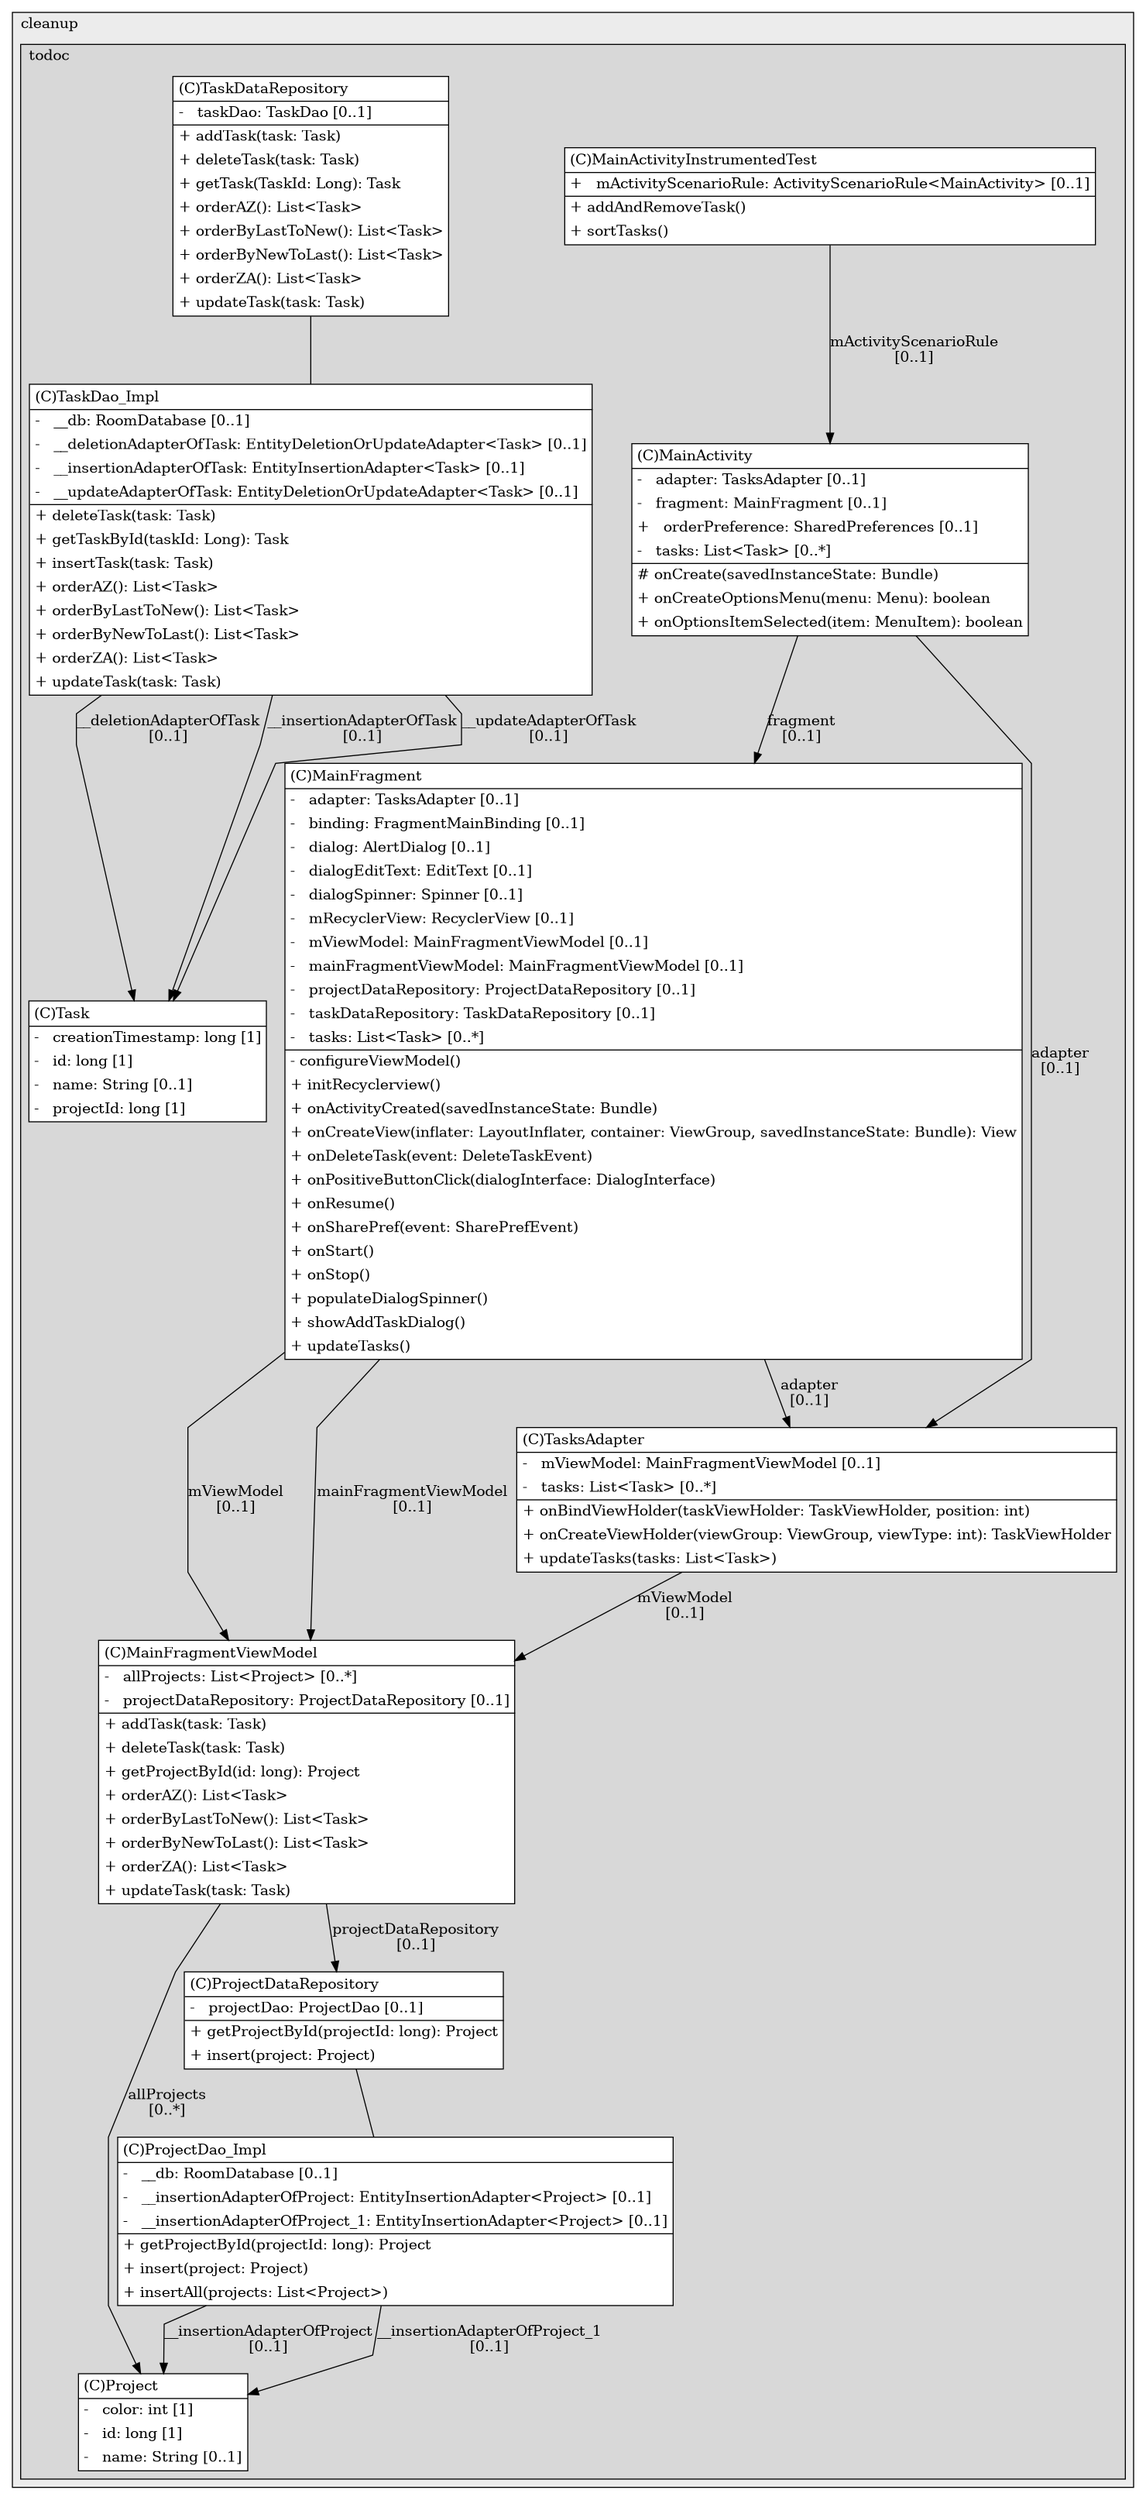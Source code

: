 @startuml

/' diagram meta data start
config=StructureConfiguration;
{
  "projectClassification": {
    "searchMode": "OpenProject", // OpenProject, AllProjects
    "includedProjects": "",
    "pathEndKeywords": "*.impl",
    "isClientPath": "",
    "isClientName": "",
    "isTestPath": "",
    "isTestName": "",
    "isMappingPath": "",
    "isMappingName": "",
    "isDataAccessPath": "",
    "isDataAccessName": "",
    "isDataStructurePath": "",
    "isDataStructureName": "",
    "isInterfaceStructuresPath": "",
    "isInterfaceStructuresName": "",
    "isEntryPointPath": "",
    "isEntryPointName": "",
    "treatFinalFieldsAsMandatory": false
  },
  "graphRestriction": {
    "classPackageExcludeFilter": "",
    "classPackageIncludeFilter": "",
    "classNameExcludeFilter": "",
    "classNameIncludeFilter": "",
    "methodNameExcludeFilter": "",
    "methodNameIncludeFilter": "",
    "removeByInheritance": "", // inheritance/annotation based filtering is done in a second step
    "removeByAnnotation": "",
    "removeByClassPackage": "", // cleanup the graph after inheritance/annotation based filtering is done
    "removeByClassName": "",
    "cutMappings": false,
    "cutEnum": true,
    "cutTests": true,
    "cutClient": true,
    "cutDataAccess": false,
    "cutInterfaceStructures": false,
    "cutDataStructures": false,
    "cutGetterAndSetter": true,
    "cutConstructors": true
  },
  "graphTraversal": {
    "forwardDepth": 6,
    "backwardDepth": 6,
    "classPackageExcludeFilter": "",
    "classPackageIncludeFilter": "",
    "classNameExcludeFilter": "",
    "classNameIncludeFilter": "",
    "methodNameExcludeFilter": "",
    "methodNameIncludeFilter": "",
    "hideMappings": false,
    "hideDataStructures": false,
    "hidePrivateMethods": true,
    "hideInterfaceCalls": true, // indirection: implementation -> interface (is hidden) -> implementation
    "onlyShowApplicationEntryPoints": false, // root node is included
    "useMethodCallsForStructureDiagram": "ForwardOnly" // ForwardOnly, BothDirections, No
  },
  "details": {
    "aggregation": "GroupByClass", // ByClass, GroupByClass, None
    "showClassGenericTypes": true,
    "showMethods": true,
    "showMethodParameterNames": true,
    "showMethodParameterTypes": true,
    "showMethodReturnType": true,
    "showPackageLevels": 2,
    "showDetailedClassStructure": true
  },
  "rootClass": "com.cleanup.todoc.ui.MainFragmentViewModel",
  "extensionCallbackMethod": "" // qualified.class.name#methodName - signature: public static String method(String)
}
diagram meta data end '/



digraph g {
    rankdir="TB"
    splines=polyline
    

'nodes 
subgraph cluster_856774308 { 
   	label=cleanup
	labeljust=l
	fillcolor="#ececec"
	style=filled
   
   subgraph cluster_1925994771 { 
   	label=todoc
	labeljust=l
	fillcolor="#d8d8d8"
	style=filled
   
   MainActivity592173596[
	label=<<TABLE BORDER="1" CELLBORDER="0" CELLPADDING="4" CELLSPACING="0">
<TR><TD ALIGN="LEFT" >(C)MainActivity</TD></TR>
<HR/>
<TR><TD ALIGN="LEFT" >-   adapter: TasksAdapter [0..1]</TD></TR>
<TR><TD ALIGN="LEFT" >-   fragment: MainFragment [0..1]</TD></TR>
<TR><TD ALIGN="LEFT" >+   orderPreference: SharedPreferences [0..1]</TD></TR>
<TR><TD ALIGN="LEFT" >-   tasks: List&lt;Task&gt; [0..*]</TD></TR>
<HR/>
<TR><TD ALIGN="LEFT" ># onCreate(savedInstanceState: Bundle)</TD></TR>
<TR><TD ALIGN="LEFT" >+ onCreateOptionsMenu(menu: Menu): boolean</TD></TR>
<TR><TD ALIGN="LEFT" >+ onOptionsItemSelected(item: MenuItem): boolean</TD></TR>
</TABLE>>
	style=filled
	margin=0
	shape=plaintext
	fillcolor="#FFFFFF"
];

MainActivityInstrumentedTest1258479462[
	label=<<TABLE BORDER="1" CELLBORDER="0" CELLPADDING="4" CELLSPACING="0">
<TR><TD ALIGN="LEFT" >(C)MainActivityInstrumentedTest</TD></TR>
<HR/>
<TR><TD ALIGN="LEFT" >+   mActivityScenarioRule: ActivityScenarioRule&lt;MainActivity&gt; [0..1]</TD></TR>
<HR/>
<TR><TD ALIGN="LEFT" >+ addAndRemoveTask()</TD></TR>
<TR><TD ALIGN="LEFT" >+ sortTasks()</TD></TR>
</TABLE>>
	style=filled
	margin=0
	shape=plaintext
	fillcolor="#FFFFFF"
];

MainFragment592173596[
	label=<<TABLE BORDER="1" CELLBORDER="0" CELLPADDING="4" CELLSPACING="0">
<TR><TD ALIGN="LEFT" >(C)MainFragment</TD></TR>
<HR/>
<TR><TD ALIGN="LEFT" >-   adapter: TasksAdapter [0..1]</TD></TR>
<TR><TD ALIGN="LEFT" >-   binding: FragmentMainBinding [0..1]</TD></TR>
<TR><TD ALIGN="LEFT" >-   dialog: AlertDialog [0..1]</TD></TR>
<TR><TD ALIGN="LEFT" >-   dialogEditText: EditText [0..1]</TD></TR>
<TR><TD ALIGN="LEFT" >-   dialogSpinner: Spinner [0..1]</TD></TR>
<TR><TD ALIGN="LEFT" >-   mRecyclerView: RecyclerView [0..1]</TD></TR>
<TR><TD ALIGN="LEFT" >-   mViewModel: MainFragmentViewModel [0..1]</TD></TR>
<TR><TD ALIGN="LEFT" >-   mainFragmentViewModel: MainFragmentViewModel [0..1]</TD></TR>
<TR><TD ALIGN="LEFT" >-   projectDataRepository: ProjectDataRepository [0..1]</TD></TR>
<TR><TD ALIGN="LEFT" >-   taskDataRepository: TaskDataRepository [0..1]</TD></TR>
<TR><TD ALIGN="LEFT" >-   tasks: List&lt;Task&gt; [0..*]</TD></TR>
<HR/>
<TR><TD ALIGN="LEFT" >- configureViewModel()</TD></TR>
<TR><TD ALIGN="LEFT" >+ initRecyclerview()</TD></TR>
<TR><TD ALIGN="LEFT" >+ onActivityCreated(savedInstanceState: Bundle)</TD></TR>
<TR><TD ALIGN="LEFT" >+ onCreateView(inflater: LayoutInflater, container: ViewGroup, savedInstanceState: Bundle): View</TD></TR>
<TR><TD ALIGN="LEFT" >+ onDeleteTask(event: DeleteTaskEvent)</TD></TR>
<TR><TD ALIGN="LEFT" >+ onPositiveButtonClick(dialogInterface: DialogInterface)</TD></TR>
<TR><TD ALIGN="LEFT" >+ onResume()</TD></TR>
<TR><TD ALIGN="LEFT" >+ onSharePref(event: SharePrefEvent)</TD></TR>
<TR><TD ALIGN="LEFT" >+ onStart()</TD></TR>
<TR><TD ALIGN="LEFT" >+ onStop()</TD></TR>
<TR><TD ALIGN="LEFT" >+ populateDialogSpinner()</TD></TR>
<TR><TD ALIGN="LEFT" >+ showAddTaskDialog()</TD></TR>
<TR><TD ALIGN="LEFT" >+ updateTasks()</TD></TR>
</TABLE>>
	style=filled
	margin=0
	shape=plaintext
	fillcolor="#FFFFFF"
];

MainFragmentViewModel592173596[
	label=<<TABLE BORDER="1" CELLBORDER="0" CELLPADDING="4" CELLSPACING="0">
<TR><TD ALIGN="LEFT" >(C)MainFragmentViewModel</TD></TR>
<HR/>
<TR><TD ALIGN="LEFT" >-   allProjects: List&lt;Project&gt; [0..*]</TD></TR>
<TR><TD ALIGN="LEFT" >-   projectDataRepository: ProjectDataRepository [0..1]</TD></TR>
<HR/>
<TR><TD ALIGN="LEFT" >+ addTask(task: Task)</TD></TR>
<TR><TD ALIGN="LEFT" >+ deleteTask(task: Task)</TD></TR>
<TR><TD ALIGN="LEFT" >+ getProjectById(id: long): Project</TD></TR>
<TR><TD ALIGN="LEFT" >+ orderAZ(): List&lt;Task&gt;</TD></TR>
<TR><TD ALIGN="LEFT" >+ orderByLastToNew(): List&lt;Task&gt;</TD></TR>
<TR><TD ALIGN="LEFT" >+ orderByNewToLast(): List&lt;Task&gt;</TD></TR>
<TR><TD ALIGN="LEFT" >+ orderZA(): List&lt;Task&gt;</TD></TR>
<TR><TD ALIGN="LEFT" >+ updateTask(task: Task)</TD></TR>
</TABLE>>
	style=filled
	margin=0
	shape=plaintext
	fillcolor="#FFFFFF"
];

Project2050372082[
	label=<<TABLE BORDER="1" CELLBORDER="0" CELLPADDING="4" CELLSPACING="0">
<TR><TD ALIGN="LEFT" >(C)Project</TD></TR>
<HR/>
<TR><TD ALIGN="LEFT" >-   color: int [1]</TD></TR>
<TR><TD ALIGN="LEFT" >-   id: long [1]</TD></TR>
<TR><TD ALIGN="LEFT" >-   name: String [0..1]</TD></TR>
</TABLE>>
	style=filled
	margin=0
	shape=plaintext
	fillcolor="#FFFFFF"
];

ProjectDao_Impl1426069251[
	label=<<TABLE BORDER="1" CELLBORDER="0" CELLPADDING="4" CELLSPACING="0">
<TR><TD ALIGN="LEFT" >(C)ProjectDao_Impl</TD></TR>
<HR/>
<TR><TD ALIGN="LEFT" >-   __db: RoomDatabase [0..1]</TD></TR>
<TR><TD ALIGN="LEFT" >-   __insertionAdapterOfProject: EntityInsertionAdapter&lt;Project&gt; [0..1]</TD></TR>
<TR><TD ALIGN="LEFT" >-   __insertionAdapterOfProject_1: EntityInsertionAdapter&lt;Project&gt; [0..1]</TD></TR>
<HR/>
<TR><TD ALIGN="LEFT" >+ getProjectById(projectId: long): Project</TD></TR>
<TR><TD ALIGN="LEFT" >+ insert(project: Project)</TD></TR>
<TR><TD ALIGN="LEFT" >+ insertAll(projects: List&lt;Project&gt;)</TD></TR>
</TABLE>>
	style=filled
	margin=0
	shape=plaintext
	fillcolor="#FFFFFF"
];

ProjectDataRepository1295645968[
	label=<<TABLE BORDER="1" CELLBORDER="0" CELLPADDING="4" CELLSPACING="0">
<TR><TD ALIGN="LEFT" >(C)ProjectDataRepository</TD></TR>
<HR/>
<TR><TD ALIGN="LEFT" >-   projectDao: ProjectDao [0..1]</TD></TR>
<HR/>
<TR><TD ALIGN="LEFT" >+ getProjectById(projectId: long): Project</TD></TR>
<TR><TD ALIGN="LEFT" >+ insert(project: Project)</TD></TR>
</TABLE>>
	style=filled
	margin=0
	shape=plaintext
	fillcolor="#FFFFFF"
];

Task2050372082[
	label=<<TABLE BORDER="1" CELLBORDER="0" CELLPADDING="4" CELLSPACING="0">
<TR><TD ALIGN="LEFT" >(C)Task</TD></TR>
<HR/>
<TR><TD ALIGN="LEFT" >-   creationTimestamp: long [1]</TD></TR>
<TR><TD ALIGN="LEFT" >-   id: long [1]</TD></TR>
<TR><TD ALIGN="LEFT" >-   name: String [0..1]</TD></TR>
<TR><TD ALIGN="LEFT" >-   projectId: long [1]</TD></TR>
</TABLE>>
	style=filled
	margin=0
	shape=plaintext
	fillcolor="#FFFFFF"
];

TaskDao_Impl1426069251[
	label=<<TABLE BORDER="1" CELLBORDER="0" CELLPADDING="4" CELLSPACING="0">
<TR><TD ALIGN="LEFT" >(C)TaskDao_Impl</TD></TR>
<HR/>
<TR><TD ALIGN="LEFT" >-   __db: RoomDatabase [0..1]</TD></TR>
<TR><TD ALIGN="LEFT" >-   __deletionAdapterOfTask: EntityDeletionOrUpdateAdapter&lt;Task&gt; [0..1]</TD></TR>
<TR><TD ALIGN="LEFT" >-   __insertionAdapterOfTask: EntityInsertionAdapter&lt;Task&gt; [0..1]</TD></TR>
<TR><TD ALIGN="LEFT" >-   __updateAdapterOfTask: EntityDeletionOrUpdateAdapter&lt;Task&gt; [0..1]</TD></TR>
<HR/>
<TR><TD ALIGN="LEFT" >+ deleteTask(task: Task)</TD></TR>
<TR><TD ALIGN="LEFT" >+ getTaskById(taskId: Long): Task</TD></TR>
<TR><TD ALIGN="LEFT" >+ insertTask(task: Task)</TD></TR>
<TR><TD ALIGN="LEFT" >+ orderAZ(): List&lt;Task&gt;</TD></TR>
<TR><TD ALIGN="LEFT" >+ orderByLastToNew(): List&lt;Task&gt;</TD></TR>
<TR><TD ALIGN="LEFT" >+ orderByNewToLast(): List&lt;Task&gt;</TD></TR>
<TR><TD ALIGN="LEFT" >+ orderZA(): List&lt;Task&gt;</TD></TR>
<TR><TD ALIGN="LEFT" >+ updateTask(task: Task)</TD></TR>
</TABLE>>
	style=filled
	margin=0
	shape=plaintext
	fillcolor="#FFFFFF"
];

TaskDataRepository1295645968[
	label=<<TABLE BORDER="1" CELLBORDER="0" CELLPADDING="4" CELLSPACING="0">
<TR><TD ALIGN="LEFT" >(C)TaskDataRepository</TD></TR>
<HR/>
<TR><TD ALIGN="LEFT" >-   taskDao: TaskDao [0..1]</TD></TR>
<HR/>
<TR><TD ALIGN="LEFT" >+ addTask(task: Task)</TD></TR>
<TR><TD ALIGN="LEFT" >+ deleteTask(task: Task)</TD></TR>
<TR><TD ALIGN="LEFT" >+ getTask(TaskId: Long): Task</TD></TR>
<TR><TD ALIGN="LEFT" >+ orderAZ(): List&lt;Task&gt;</TD></TR>
<TR><TD ALIGN="LEFT" >+ orderByLastToNew(): List&lt;Task&gt;</TD></TR>
<TR><TD ALIGN="LEFT" >+ orderByNewToLast(): List&lt;Task&gt;</TD></TR>
<TR><TD ALIGN="LEFT" >+ orderZA(): List&lt;Task&gt;</TD></TR>
<TR><TD ALIGN="LEFT" >+ updateTask(task: Task)</TD></TR>
</TABLE>>
	style=filled
	margin=0
	shape=plaintext
	fillcolor="#FFFFFF"
];

TasksAdapter592173596[
	label=<<TABLE BORDER="1" CELLBORDER="0" CELLPADDING="4" CELLSPACING="0">
<TR><TD ALIGN="LEFT" >(C)TasksAdapter</TD></TR>
<HR/>
<TR><TD ALIGN="LEFT" >-   mViewModel: MainFragmentViewModel [0..1]</TD></TR>
<TR><TD ALIGN="LEFT" >-   tasks: List&lt;Task&gt; [0..*]</TD></TR>
<HR/>
<TR><TD ALIGN="LEFT" >+ onBindViewHolder(taskViewHolder: TaskViewHolder, position: int)</TD></TR>
<TR><TD ALIGN="LEFT" >+ onCreateViewHolder(viewGroup: ViewGroup, viewType: int): TaskViewHolder</TD></TR>
<TR><TD ALIGN="LEFT" >+ updateTasks(tasks: List&lt;Task&gt;)</TD></TR>
</TABLE>>
	style=filled
	margin=0
	shape=plaintext
	fillcolor="#FFFFFF"
];
} 
} 

'edges    
MainActivity592173596 -> MainFragment592173596[label="fragment
[0..1]"];
MainActivity592173596 -> TasksAdapter592173596[label="adapter
[0..1]"];
MainActivityInstrumentedTest1258479462 -> MainActivity592173596[label="mActivityScenarioRule
[0..1]"];
MainFragment592173596 -> MainFragmentViewModel592173596[label="mViewModel
[0..1]"];
MainFragment592173596 -> MainFragmentViewModel592173596[label="mainFragmentViewModel
[0..1]"];
MainFragment592173596 -> TasksAdapter592173596[label="adapter
[0..1]"];
MainFragmentViewModel592173596 -> Project2050372082[label="allProjects
[0..*]"];
MainFragmentViewModel592173596 -> ProjectDataRepository1295645968[label="projectDataRepository
[0..1]"];
ProjectDao_Impl1426069251 -> Project2050372082[label="__insertionAdapterOfProject
[0..1]"];
ProjectDao_Impl1426069251 -> Project2050372082[label="__insertionAdapterOfProject_1
[0..1]"];
ProjectDataRepository1295645968 -> ProjectDao_Impl1426069251[arrowhead=none];
TaskDao_Impl1426069251 -> Task2050372082[label="__deletionAdapterOfTask
[0..1]"];
TaskDao_Impl1426069251 -> Task2050372082[label="__insertionAdapterOfTask
[0..1]"];
TaskDao_Impl1426069251 -> Task2050372082[label="__updateAdapterOfTask
[0..1]"];
TaskDataRepository1295645968 -> TaskDao_Impl1426069251[arrowhead=none];
TasksAdapter592173596 -> MainFragmentViewModel592173596[label="mViewModel
[0..1]"];
    
}
@enduml